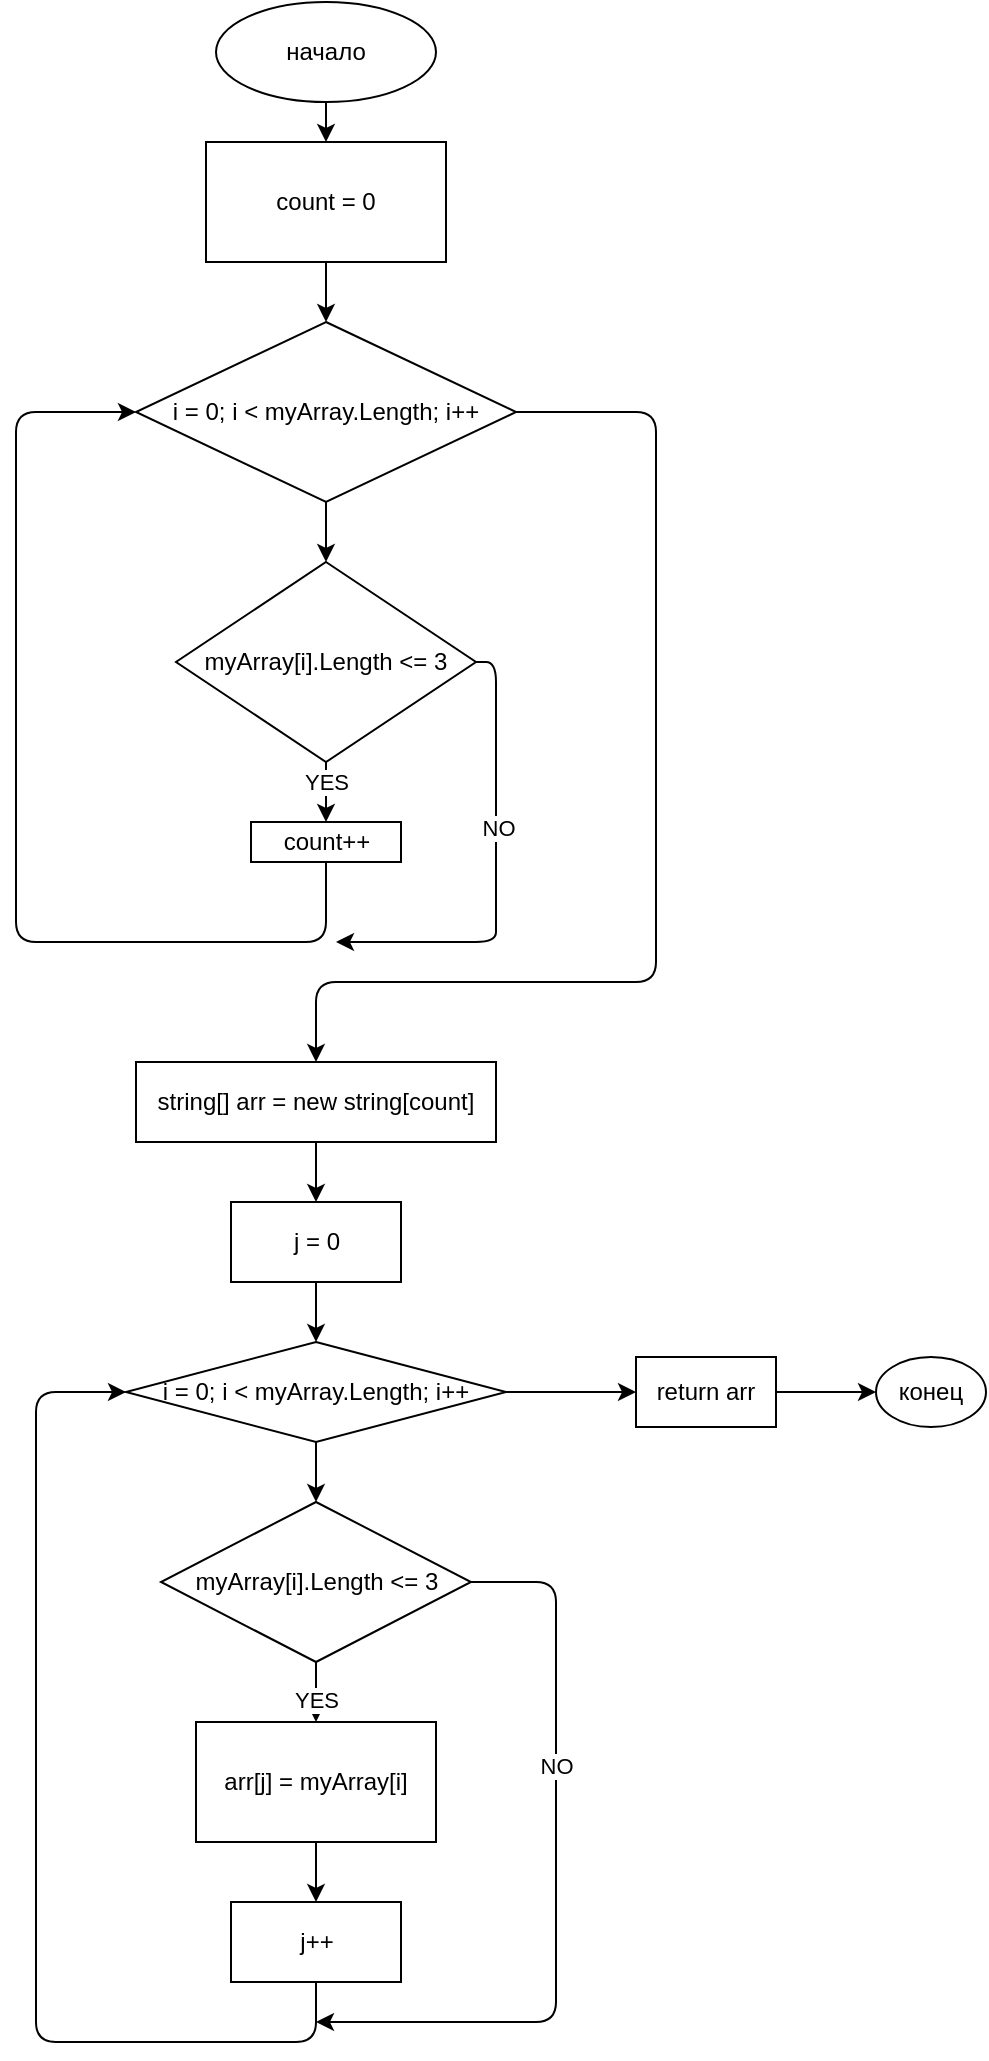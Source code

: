 <mxfile>
    <diagram id="9ObS4-6kDJeoQlks2Dys" name="Page-1">
        <mxGraphModel dx="800" dy="902" grid="1" gridSize="10" guides="1" tooltips="1" connect="1" arrows="1" fold="1" page="1" pageScale="1" pageWidth="850" pageHeight="1100" math="0" shadow="0">
            <root>
                <mxCell id="0"/>
                <mxCell id="1" parent="0"/>
                <mxCell id="7" value="" style="edgeStyle=none;html=1;" edge="1" parent="1" source="2" target="3">
                    <mxGeometry relative="1" as="geometry"/>
                </mxCell>
                <mxCell id="2" value="начало" style="ellipse;whiteSpace=wrap;html=1;" vertex="1" parent="1">
                    <mxGeometry x="140" y="10" width="110" height="50" as="geometry"/>
                </mxCell>
                <mxCell id="8" value="" style="edgeStyle=none;html=1;" edge="1" parent="1" source="3" target="6">
                    <mxGeometry relative="1" as="geometry"/>
                </mxCell>
                <mxCell id="3" value="count = 0" style="rounded=0;whiteSpace=wrap;html=1;" vertex="1" parent="1">
                    <mxGeometry x="135" y="80" width="120" height="60" as="geometry"/>
                </mxCell>
                <mxCell id="15" style="edgeStyle=none;html=1;" edge="1" parent="1" source="4">
                    <mxGeometry relative="1" as="geometry">
                        <mxPoint x="200" y="480" as="targetPoint"/>
                        <Array as="points">
                            <mxPoint x="280" y="340"/>
                            <mxPoint x="280" y="460"/>
                            <mxPoint x="280" y="480"/>
                        </Array>
                    </mxGeometry>
                </mxCell>
                <mxCell id="18" value="NO" style="edgeLabel;html=1;align=center;verticalAlign=middle;resizable=0;points=[];" vertex="1" connectable="0" parent="15">
                    <mxGeometry x="-0.197" y="1" relative="1" as="geometry">
                        <mxPoint as="offset"/>
                    </mxGeometry>
                </mxCell>
                <mxCell id="36" value="" style="edgeStyle=none;html=1;" edge="1" parent="1" source="4" target="5">
                    <mxGeometry relative="1" as="geometry"/>
                </mxCell>
                <mxCell id="37" value="YES" style="edgeLabel;html=1;align=center;verticalAlign=middle;resizable=0;points=[];" vertex="1" connectable="0" parent="36">
                    <mxGeometry x="-0.355" relative="1" as="geometry">
                        <mxPoint as="offset"/>
                    </mxGeometry>
                </mxCell>
                <mxCell id="4" value="myArray[i].Length &amp;lt;= 3" style="rhombus;whiteSpace=wrap;html=1;" vertex="1" parent="1">
                    <mxGeometry x="120" y="290" width="150" height="100" as="geometry"/>
                </mxCell>
                <mxCell id="13" style="edgeStyle=none;html=1;entryX=0;entryY=0.5;entryDx=0;entryDy=0;startArrow=none;" edge="1" parent="1" target="6">
                    <mxGeometry relative="1" as="geometry">
                        <mxPoint x="40" y="440" as="sourcePoint"/>
                        <Array as="points">
                            <mxPoint x="40" y="215"/>
                        </Array>
                    </mxGeometry>
                </mxCell>
                <mxCell id="5" value="count++" style="rounded=0;whiteSpace=wrap;html=1;" vertex="1" parent="1">
                    <mxGeometry x="157.5" y="420" width="75" height="20" as="geometry"/>
                </mxCell>
                <mxCell id="9" value="" style="edgeStyle=none;html=1;" edge="1" parent="1" source="6" target="4">
                    <mxGeometry relative="1" as="geometry"/>
                </mxCell>
                <mxCell id="21" style="edgeStyle=none;html=1;entryX=0.5;entryY=0;entryDx=0;entryDy=0;" edge="1" parent="1" source="6" target="20">
                    <mxGeometry relative="1" as="geometry">
                        <Array as="points">
                            <mxPoint x="360" y="215"/>
                            <mxPoint x="360" y="450"/>
                            <mxPoint x="360" y="500"/>
                            <mxPoint x="190" y="500"/>
                        </Array>
                    </mxGeometry>
                </mxCell>
                <mxCell id="6" value="i = 0; i &amp;lt; myArray.Length; i++" style="rhombus;whiteSpace=wrap;html=1;" vertex="1" parent="1">
                    <mxGeometry x="100" y="170" width="190" height="90" as="geometry"/>
                </mxCell>
                <mxCell id="17" value="" style="edgeStyle=none;html=1;exitX=0.5;exitY=1;exitDx=0;exitDy=0;endArrow=none;" edge="1" parent="1" source="5">
                    <mxGeometry relative="1" as="geometry">
                        <mxPoint x="195" y="500" as="sourcePoint"/>
                        <mxPoint x="40" y="440" as="targetPoint"/>
                        <Array as="points">
                            <mxPoint x="195" y="480"/>
                            <mxPoint x="40" y="480"/>
                        </Array>
                    </mxGeometry>
                </mxCell>
                <mxCell id="23" value="" style="edgeStyle=none;html=1;" edge="1" parent="1" source="20" target="22">
                    <mxGeometry relative="1" as="geometry"/>
                </mxCell>
                <mxCell id="20" value="string[] arr = new string[count]" style="rounded=0;whiteSpace=wrap;html=1;" vertex="1" parent="1">
                    <mxGeometry x="100" y="540" width="180" height="40" as="geometry"/>
                </mxCell>
                <mxCell id="25" value="" style="edgeStyle=none;html=1;" edge="1" parent="1" source="22" target="24">
                    <mxGeometry relative="1" as="geometry"/>
                </mxCell>
                <mxCell id="22" value="j = 0" style="rounded=0;whiteSpace=wrap;html=1;" vertex="1" parent="1">
                    <mxGeometry x="147.5" y="610" width="85" height="40" as="geometry"/>
                </mxCell>
                <mxCell id="33" value="" style="edgeStyle=none;html=1;" edge="1" parent="1" source="24" target="32">
                    <mxGeometry relative="1" as="geometry"/>
                </mxCell>
                <mxCell id="42" value="" style="edgeStyle=none;html=1;" edge="1" parent="1" source="24" target="41">
                    <mxGeometry relative="1" as="geometry"/>
                </mxCell>
                <mxCell id="24" value="i = 0; i &amp;lt; myArray.Length; i++" style="rhombus;whiteSpace=wrap;html=1;" vertex="1" parent="1">
                    <mxGeometry x="95" y="680" width="190" height="50" as="geometry"/>
                </mxCell>
                <mxCell id="30" value="" style="edgeStyle=none;html=1;" edge="1" parent="1" source="26" target="27">
                    <mxGeometry relative="1" as="geometry"/>
                </mxCell>
                <mxCell id="26" value="arr[j] = myArray[i]" style="rounded=0;whiteSpace=wrap;html=1;" vertex="1" parent="1">
                    <mxGeometry x="130" y="870" width="120" height="60" as="geometry"/>
                </mxCell>
                <mxCell id="38" style="edgeStyle=none;html=1;entryX=0;entryY=0.5;entryDx=0;entryDy=0;" edge="1" parent="1" source="27" target="24">
                    <mxGeometry relative="1" as="geometry">
                        <Array as="points">
                            <mxPoint x="190" y="1030"/>
                            <mxPoint x="50" y="1030"/>
                            <mxPoint x="50" y="850"/>
                            <mxPoint x="50" y="705"/>
                        </Array>
                    </mxGeometry>
                </mxCell>
                <mxCell id="27" value="j++" style="rounded=0;whiteSpace=wrap;html=1;" vertex="1" parent="1">
                    <mxGeometry x="147.5" y="960" width="85" height="40" as="geometry"/>
                </mxCell>
                <mxCell id="34" value="" style="edgeStyle=none;html=1;" edge="1" parent="1" source="32" target="26">
                    <mxGeometry relative="1" as="geometry"/>
                </mxCell>
                <mxCell id="35" value="YES" style="edgeLabel;html=1;align=center;verticalAlign=middle;resizable=0;points=[];" vertex="1" connectable="0" parent="34">
                    <mxGeometry x="0.271" relative="1" as="geometry">
                        <mxPoint as="offset"/>
                    </mxGeometry>
                </mxCell>
                <mxCell id="39" style="edgeStyle=none;html=1;" edge="1" parent="1" source="32">
                    <mxGeometry relative="1" as="geometry">
                        <mxPoint x="190" y="1020" as="targetPoint"/>
                        <Array as="points">
                            <mxPoint x="310" y="800"/>
                            <mxPoint x="310" y="920"/>
                            <mxPoint x="310" y="1020"/>
                        </Array>
                    </mxGeometry>
                </mxCell>
                <mxCell id="40" value="NO" style="edgeLabel;html=1;align=center;verticalAlign=middle;resizable=0;points=[];" vertex="1" connectable="0" parent="39">
                    <mxGeometry x="-0.299" relative="1" as="geometry">
                        <mxPoint as="offset"/>
                    </mxGeometry>
                </mxCell>
                <mxCell id="32" value="myArray[i].Length &amp;lt;= 3" style="rhombus;whiteSpace=wrap;html=1;" vertex="1" parent="1">
                    <mxGeometry x="112.5" y="760" width="155" height="80" as="geometry"/>
                </mxCell>
                <mxCell id="44" value="" style="edgeStyle=none;html=1;" edge="1" parent="1" source="41" target="43">
                    <mxGeometry relative="1" as="geometry"/>
                </mxCell>
                <mxCell id="41" value="return arr" style="rounded=0;whiteSpace=wrap;html=1;" vertex="1" parent="1">
                    <mxGeometry x="350" y="687.5" width="70" height="35" as="geometry"/>
                </mxCell>
                <mxCell id="43" value="конец" style="ellipse;whiteSpace=wrap;html=1;rounded=0;" vertex="1" parent="1">
                    <mxGeometry x="470" y="687.5" width="55" height="35" as="geometry"/>
                </mxCell>
            </root>
        </mxGraphModel>
    </diagram>
</mxfile>